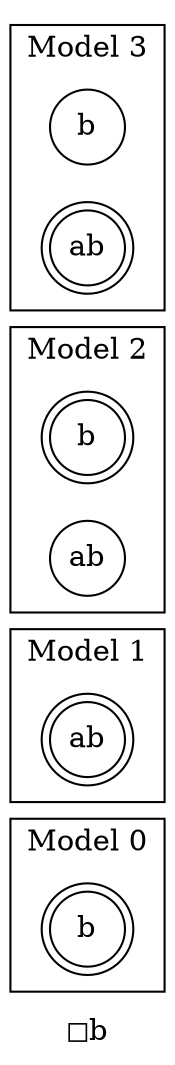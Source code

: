 digraph G {
label="◻b"rankdir=LR
splines=ortho
node [width=0.5, height=0.5, fixedsize=true]
  subgraph cluster_0 { 
label="Model 0"     node_0 [label="b", shape=doublecircle]
  }
 subgraph cluster_1 { 
label="Model 1"     node_1 [label="ab", shape=doublecircle]
  }
 subgraph cluster_2 { 
label="Model 2"     node_2 [label="b", shape=doublecircle]
     node_3 [label="ab", shape=circle]
  }
 subgraph cluster_3 { 
label="Model 3"     node_4 [label="b", shape=circle]
     node_5 [label="ab", shape=doublecircle]
  }
}
